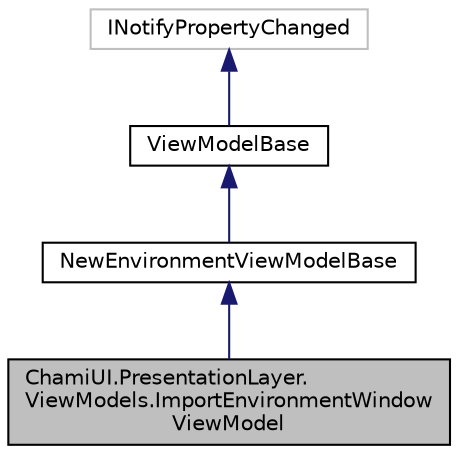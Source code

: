 digraph "ChamiUI.PresentationLayer.ViewModels.ImportEnvironmentWindowViewModel"
{
 // LATEX_PDF_SIZE
  edge [fontname="Helvetica",fontsize="10",labelfontname="Helvetica",labelfontsize="10"];
  node [fontname="Helvetica",fontsize="10",shape=record];
  Node1 [label="ChamiUI.PresentationLayer.\lViewModels.ImportEnvironmentWindow\lViewModel",height=0.2,width=0.4,color="black", fillcolor="grey75", style="filled", fontcolor="black",tooltip="Viewmodel for the import window."];
  Node2 -> Node1 [dir="back",color="midnightblue",fontsize="10",style="solid",fontname="Helvetica"];
  Node2 [label="NewEnvironmentViewModelBase",height=0.2,width=0.4,color="black", fillcolor="white", style="filled",URL="$class_chami_u_i_1_1_presentation_layer_1_1_view_models_1_1_new_environment_view_model_base.html",tooltip="Base viewmodel class used by the new environment and the import environment windows."];
  Node3 -> Node2 [dir="back",color="midnightblue",fontsize="10",style="solid",fontname="Helvetica"];
  Node3 [label="ViewModelBase",height=0.2,width=0.4,color="black", fillcolor="white", style="filled",URL="$class_chami_u_i_1_1_presentation_layer_1_1_view_models_1_1_view_model_base.html",tooltip="Base abstract class for all viewmodels in Chami that implements the INotifyPropertyChanged interface."];
  Node4 -> Node3 [dir="back",color="midnightblue",fontsize="10",style="solid",fontname="Helvetica"];
  Node4 [label="INotifyPropertyChanged",height=0.2,width=0.4,color="grey75", fillcolor="white", style="filled",tooltip=" "];
}
